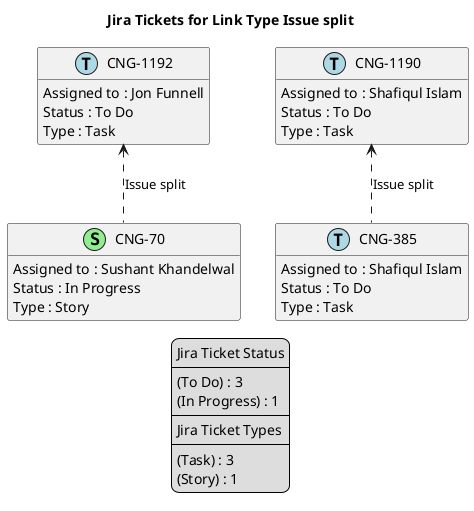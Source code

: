 @startuml
'https://plantuml.com/class-diagram

' GENERATE CLASS DIAGRAM ===========
' Generated at    : Thu Apr 18 11:01:10 CEST 2024

title Jira Tickets for Link Type Issue split
hide empty members

legend
Jira Ticket Status
----
(To Do) : 3
(In Progress) : 1
----
Jira Ticket Types
----
(Task) : 3
(Story) : 1
end legend


' Tickets =======
class "CNG-1192" << (T,lightblue) >> {
  Assigned to : Jon Funnell
  Status : To Do
  Type : Task
}

class "CNG-1190" << (T,lightblue) >> {
  Assigned to : Shafiqul Islam
  Status : To Do
  Type : Task
}

class "CNG-385" << (T,lightblue) >> {
  Assigned to : Shafiqul Islam
  Status : To Do
  Type : Task
}

class "CNG-70" << (S,lightgreen) >> {
  Assigned to : Sushant Khandelwal
  Status : In Progress
  Type : Story
}



' Links =======
"CNG-1192" <.. "CNG-70" : Issue split
"CNG-1190" <.. "CNG-385" : Issue split


@enduml
